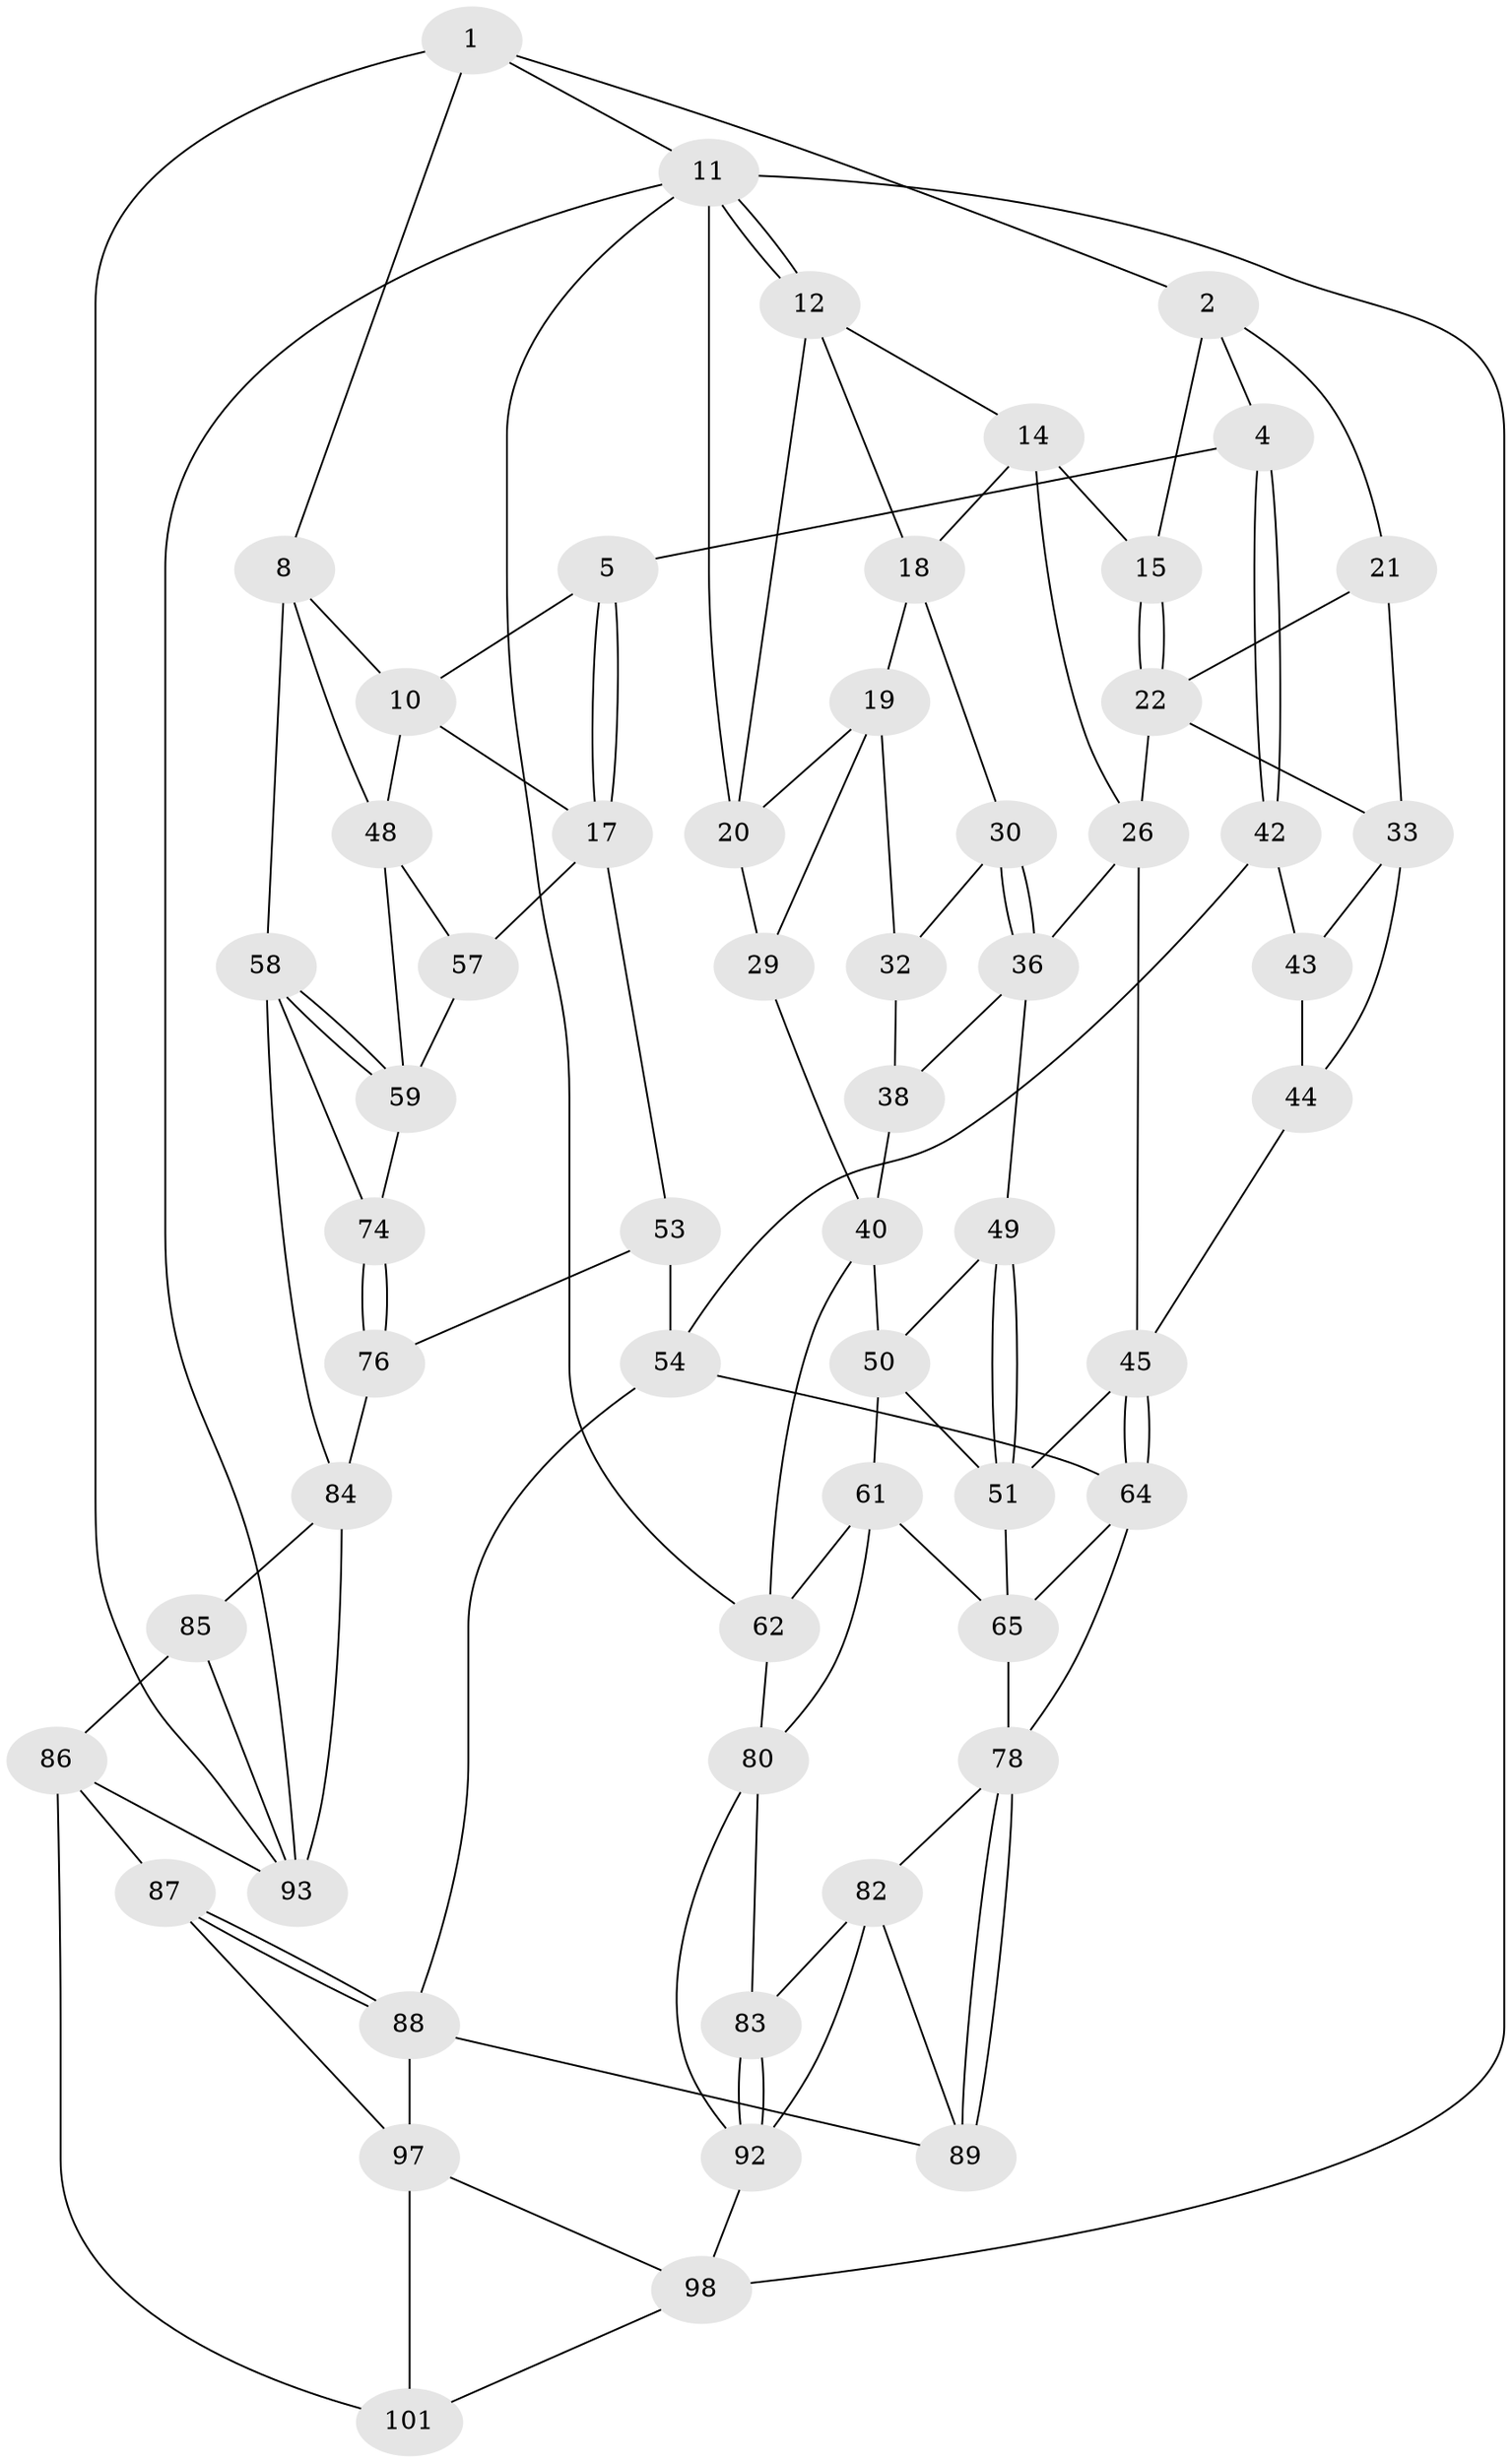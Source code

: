 // original degree distribution, {3: 0.0196078431372549, 4: 0.23529411764705882, 6: 0.21568627450980393, 5: 0.5294117647058824}
// Generated by graph-tools (version 1.1) at 2025/38/02/21/25 10:38:58]
// undirected, 58 vertices, 119 edges
graph export_dot {
graph [start="1"]
  node [color=gray90,style=filled];
  1 [pos="+0.809935760222101+0",super="+7"];
  2 [pos="+0.5209929486233035+0",super="+3"];
  4 [pos="+0.6861921090219023+0.15568124861051255"];
  5 [pos="+0.7027182222582886+0.1620649414855856",super="+6"];
  8 [pos="+1+0.12493011307869502",super="+9"];
  10 [pos="+0.8381491171187283+0.00510096404136086",super="+16"];
  11 [pos="+0+0",super="+67"];
  12 [pos="+0.10766640062369537+0",super="+13"];
  14 [pos="+0.3087447904482981+0",super="+23"];
  15 [pos="+0.3432663095065678+0"];
  17 [pos="+0.7068024141564148+0.1649457722748888",super="+52"];
  18 [pos="+0.09525881954103761+0.10490755887737391",super="+24"];
  19 [pos="+0.0720869926899206+0.1060468941012542",super="+28"];
  20 [pos="+0.06181217811220631+0.08979062056909422",super="+27"];
  21 [pos="+0.5058534211921185+0.1422279859708806"];
  22 [pos="+0.46542436617102134+0.08549502527425507",super="+25"];
  26 [pos="+0.2947995793486137+0.1295330406923",super="+35"];
  29 [pos="+0+0.21491342138130576"];
  30 [pos="+0.18608832185916843+0.15326486037414144",super="+31"];
  32 [pos="+0.04589198474344098+0.18665214978592018",super="+39"];
  33 [pos="+0.4824475286219663+0.1776315770569137",super="+34"];
  36 [pos="+0.1782290128634493+0.22203670775120674",super="+37"];
  38 [pos="+0.08442881919306254+0.24278711282105064"];
  40 [pos="+0.07376005253596103+0.26610330904987506",super="+41"];
  42 [pos="+0.5353962783846962+0.2744537092050669",super="+55"];
  43 [pos="+0.48468619735482216+0.18617783770846663",super="+47"];
  44 [pos="+0.3812421022755351+0.37630667270360196"];
  45 [pos="+0.3649342465287064+0.38010468257529145",super="+46"];
  48 [pos="+0.9452473040146575+0.19100942276381985",super="+56"];
  49 [pos="+0.16710277993759057+0.31315965947511354"];
  50 [pos="+0.09964654435782055+0.36029355194924073",super="+60"];
  51 [pos="+0.2841652023370525+0.35159107977548226",super="+63"];
  53 [pos="+0.596404938236528+0.4799876035036186"];
  54 [pos="+0.5792674978033387+0.48433837609879543",super="+70"];
  57 [pos="+0.7488942198668609+0.41650710735746294"];
  58 [pos="+1+0.5065198685825117",super="+73"];
  59 [pos="+1+0.4289652709505634",super="+72"];
  61 [pos="+0.009045196618224468+0.4062161033158573",super="+69"];
  62 [pos="+0+0.35086856835614666",super="+66"];
  64 [pos="+0.28798942180209514+0.5170706922997793",super="+71"];
  65 [pos="+0.1832959210062965+0.5259674531740473",super="+68"];
  74 [pos="+1+0.5236418534736506",super="+75"];
  76 [pos="+0.8630733474495242+0.6663667887428142",super="+77"];
  78 [pos="+0.3211864037155746+0.618122950340289",super="+79"];
  80 [pos="+0.056469813791408294+0.6268136961603218",super="+81"];
  82 [pos="+0.20654392626837814+0.7182706515782263",super="+90"];
  83 [pos="+0.15515004496511292+0.7035639423965651"];
  84 [pos="+0.8321067048489416+0.7126465453722234",super="+95"];
  85 [pos="+0.8039733757712639+0.7618704830133204"];
  86 [pos="+0.803680373747503+0.7620605983423562",super="+100"];
  87 [pos="+0.6675120066386867+0.8461612197516841"];
  88 [pos="+0.5372037576479394+0.6869895049526101",super="+91"];
  89 [pos="+0.30869496032451704+0.6948092801375546"];
  92 [pos="+0.06533432668204851+0.8194423057089274",super="+96"];
  93 [pos="+1+1",super="+94"];
  97 [pos="+0.36576220548028615+0.8699829591812116",super="+99"];
  98 [pos="+0.23786240149732035+0.9294486828075271",super="+102"];
  101 [pos="+0.6651003625108811+1"];
  1 -- 2;
  1 -- 8;
  1 -- 11;
  1 -- 93;
  2 -- 15;
  2 -- 4;
  2 -- 21;
  4 -- 5;
  4 -- 42;
  4 -- 42;
  5 -- 17;
  5 -- 17;
  5 -- 10;
  8 -- 58;
  8 -- 48;
  8 -- 10;
  10 -- 48;
  10 -- 17;
  11 -- 12;
  11 -- 12;
  11 -- 20;
  11 -- 93;
  11 -- 98;
  11 -- 62;
  12 -- 20;
  12 -- 18;
  12 -- 14;
  14 -- 15;
  14 -- 18;
  14 -- 26;
  15 -- 22;
  15 -- 22;
  17 -- 53;
  17 -- 57;
  18 -- 19;
  18 -- 30;
  19 -- 20;
  19 -- 32;
  19 -- 29;
  20 -- 29;
  21 -- 22;
  21 -- 33;
  22 -- 26;
  22 -- 33;
  26 -- 36;
  26 -- 45;
  29 -- 40;
  30 -- 36;
  30 -- 36;
  30 -- 32 [weight=2];
  32 -- 38;
  33 -- 43;
  33 -- 44;
  36 -- 49;
  36 -- 38;
  38 -- 40;
  40 -- 50;
  40 -- 62;
  42 -- 43 [weight=2];
  42 -- 54;
  43 -- 44;
  44 -- 45;
  45 -- 64;
  45 -- 64;
  45 -- 51;
  48 -- 57;
  48 -- 59;
  49 -- 50;
  49 -- 51;
  49 -- 51;
  50 -- 61;
  50 -- 51;
  51 -- 65;
  53 -- 54;
  53 -- 76;
  54 -- 88;
  54 -- 64;
  57 -- 59;
  58 -- 59;
  58 -- 59;
  58 -- 84;
  58 -- 74;
  59 -- 74;
  61 -- 62;
  61 -- 80;
  61 -- 65;
  62 -- 80;
  64 -- 65;
  64 -- 78;
  65 -- 78;
  74 -- 76 [weight=2];
  74 -- 76;
  76 -- 84;
  78 -- 89;
  78 -- 89;
  78 -- 82;
  80 -- 83;
  80 -- 92;
  82 -- 83;
  82 -- 89;
  82 -- 92;
  83 -- 92;
  83 -- 92;
  84 -- 85;
  84 -- 93;
  85 -- 86;
  85 -- 93;
  86 -- 87;
  86 -- 101;
  86 -- 93;
  87 -- 88;
  87 -- 88;
  87 -- 97;
  88 -- 89;
  88 -- 97;
  92 -- 98;
  97 -- 98;
  97 -- 101;
  98 -- 101;
}
